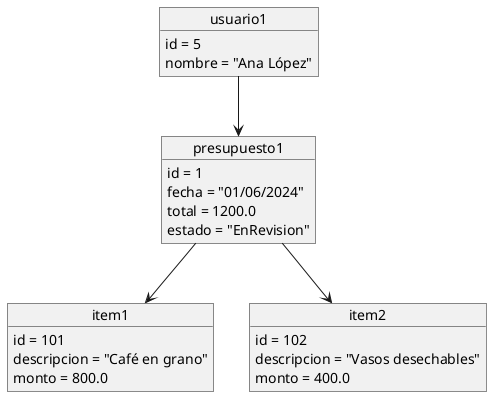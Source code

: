 @startuml
object usuario1 {
  id = 5
  nombre = "Ana López"
}

object presupuesto1 {
  id = 1
  fecha = "01/06/2024"
  total = 1200.0
  estado = "EnRevision"
}

object item1 {
  id = 101
  descripcion = "Café en grano"
  monto = 800.0
}

object item2 {
  id = 102
  descripcion = "Vasos desechables"
  monto = 400.0
}

usuario1 --> presupuesto1
presupuesto1 --> item1
presupuesto1 --> item2
@enduml